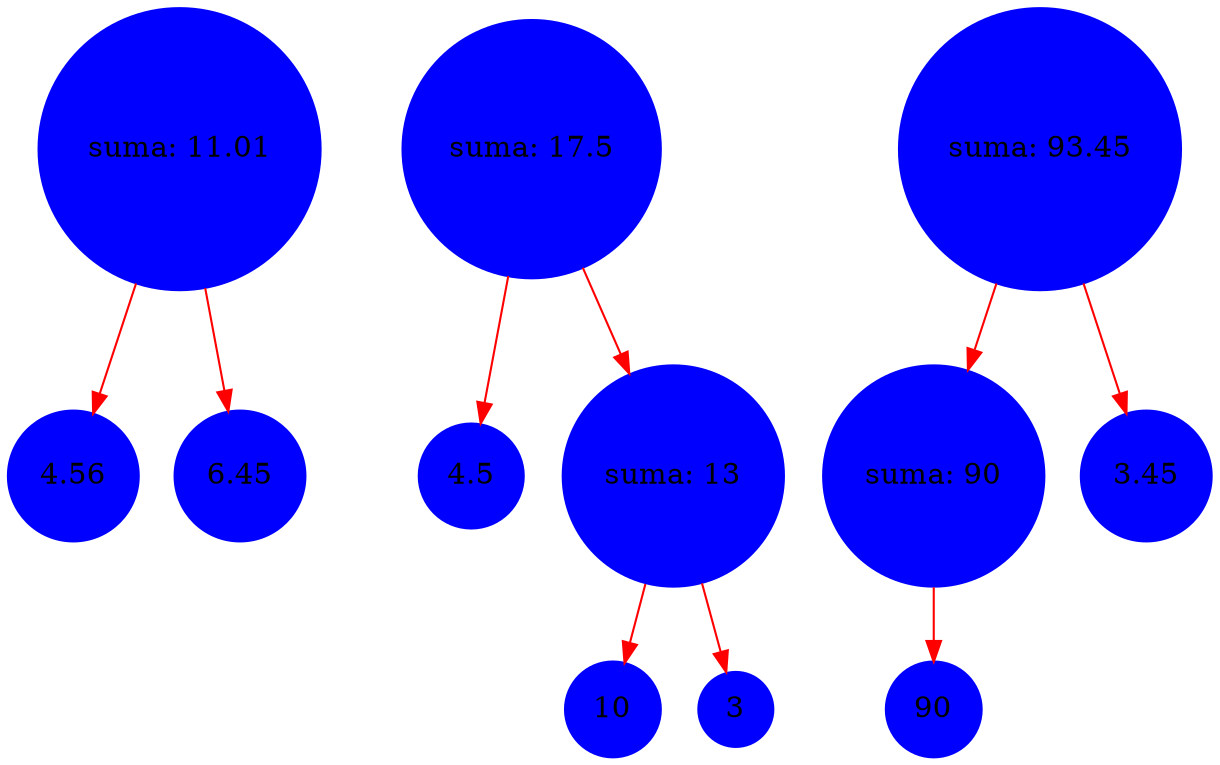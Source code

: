 digraph {
	rankdir=TB
	4.56 [shape=circle style=filled color = blue]
 	suma1 -> 4.56 [shape=record color=red]
	6.45 [shape=circle style=filled color = blue]
 	suma1 -> 6.45 [shape=record color=red]
	suma1 [shape=circle style=filled color = blue, label=<suma: 11.01>]
 	4.5 [shape=circle style=filled color = blue]
 	suma2 -> 4.5 [shape=record color=red]
	10 [shape=circle style=filled color = blue]
 	suma102 -> 10 [shape=record color=red]
	3 [shape=circle style=filled color = blue]
 	suma102 -> 3 [shape=record color=red]
	suma102 [shape=circle style=filled color = blue, label=<suma: 13>]
 	suma2 -> suma102 [shape=record color=red]
	suma2 [shape=circle style=filled color = blue, label=<suma: 17.5>]
 	90 [shape=circle style=filled color = blue]
 	suma103 -> 90 [shape=record color=red]
	suma103 [shape=circle style=filled color = blue, label=<suma: 90>]
 	suma3 -> suma103 [shape=record color=red]
	3.45 [shape=circle style=filled color = blue]
 	suma3 -> 3.45 [shape=record color=red]
	suma3 [shape=circle style=filled color = blue, label=<suma: 93.45>]
 }

